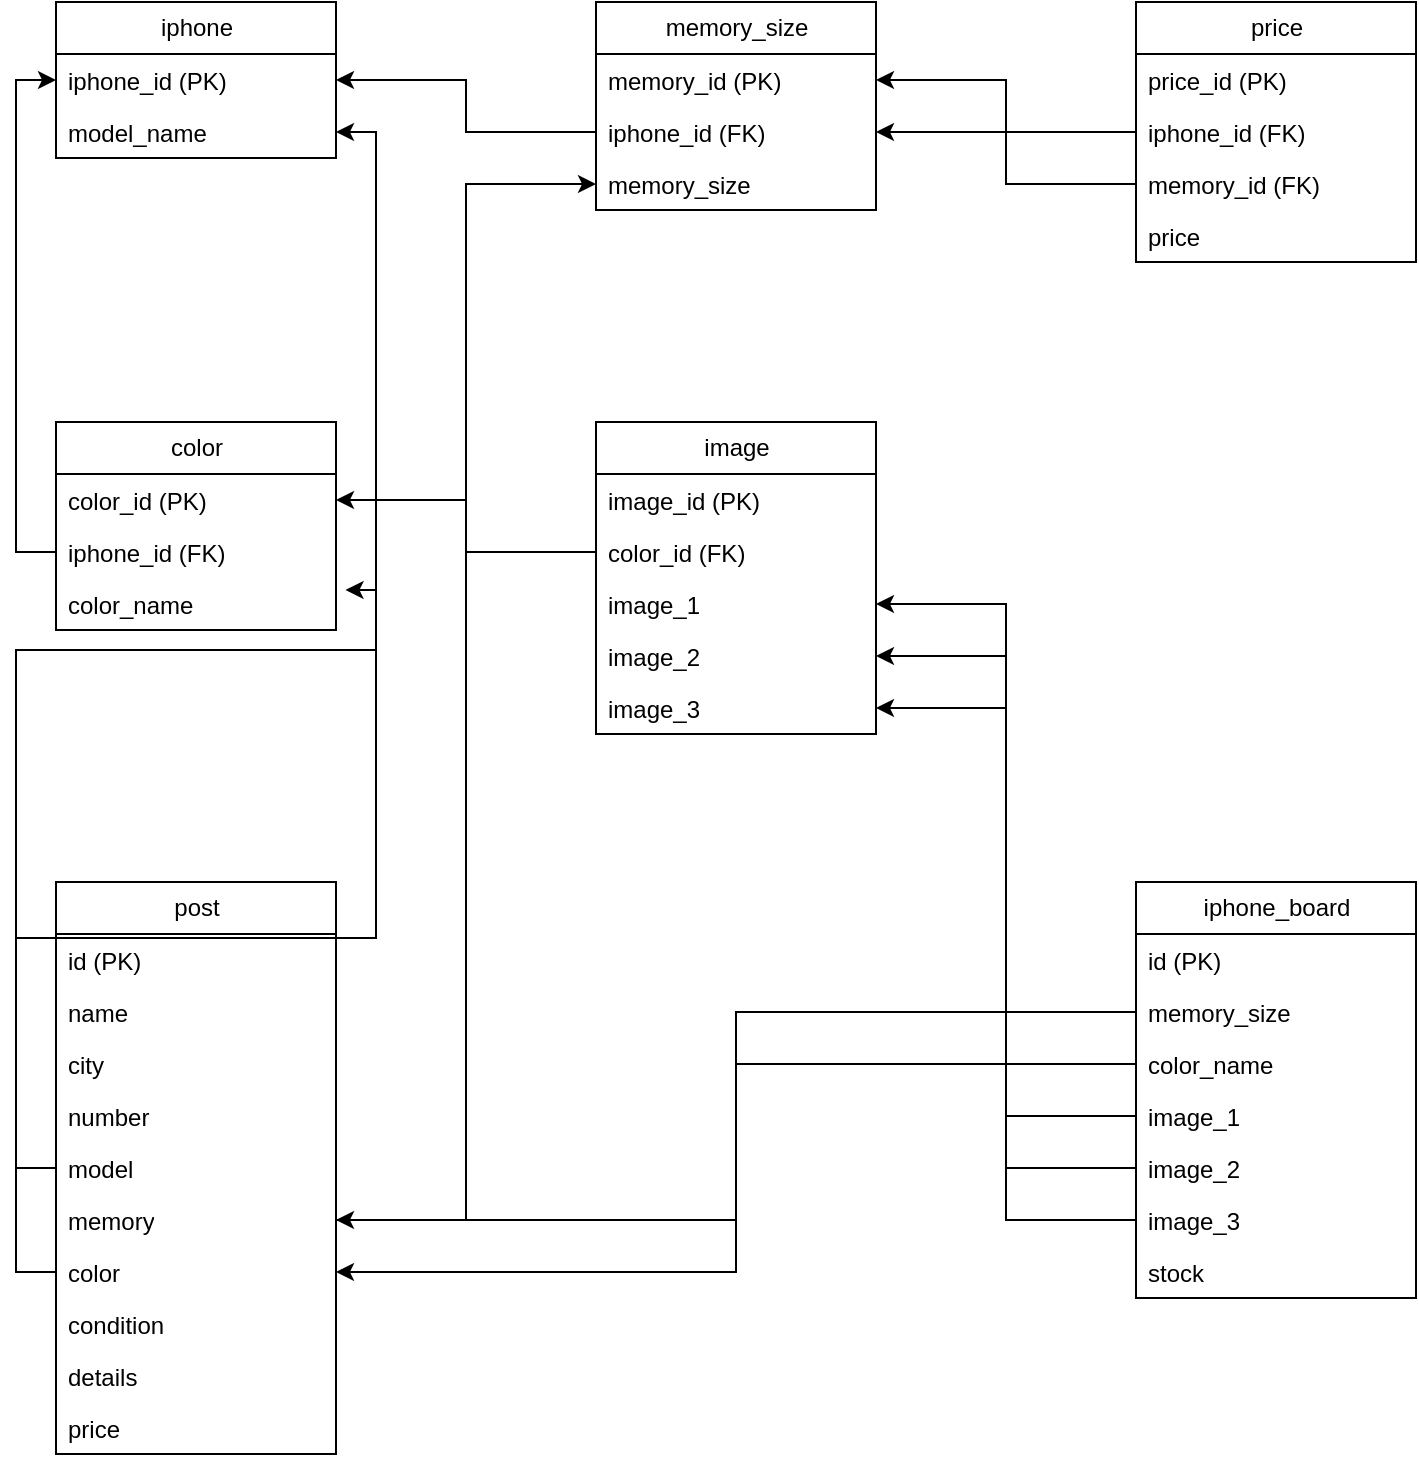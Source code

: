 <mxfile version="24.6.4" type="onedrive">
  <diagram name="Page-1" id="AVx6aSwJYGQ5FoPjKD9d">
    <mxGraphModel grid="1" page="1" gridSize="10" guides="1" tooltips="1" connect="1" arrows="1" fold="1" pageScale="1" pageWidth="850" pageHeight="1100" math="0" shadow="0">
      <root>
        <mxCell id="0" />
        <mxCell id="1" parent="0" />
        <mxCell id="UXkgJVtoOB9ndQbYGF6D-1" value="iphone" style="swimlane;fontStyle=0;childLayout=stackLayout;horizontal=1;startSize=26;fillColor=none;horizontalStack=0;resizeParent=1;resizeParentMax=0;resizeLast=0;collapsible=1;marginBottom=0;html=1;" vertex="1" parent="1">
          <mxGeometry x="100" y="80" width="140" height="78" as="geometry" />
        </mxCell>
        <mxCell id="UXkgJVtoOB9ndQbYGF6D-3" value="iphone_id (PK)" style="text;strokeColor=none;fillColor=none;align=left;verticalAlign=top;spacingLeft=4;spacingRight=4;overflow=hidden;rotatable=0;points=[[0,0.5],[1,0.5]];portConstraint=eastwest;whiteSpace=wrap;html=1;" vertex="1" parent="UXkgJVtoOB9ndQbYGF6D-1">
          <mxGeometry y="26" width="140" height="26" as="geometry" />
        </mxCell>
        <mxCell id="UXkgJVtoOB9ndQbYGF6D-4" value="model_name" style="text;strokeColor=none;fillColor=none;align=left;verticalAlign=top;spacingLeft=4;spacingRight=4;overflow=hidden;rotatable=0;points=[[0,0.5],[1,0.5]];portConstraint=eastwest;whiteSpace=wrap;html=1;" vertex="1" parent="UXkgJVtoOB9ndQbYGF6D-1">
          <mxGeometry y="52" width="140" height="26" as="geometry" />
        </mxCell>
        <mxCell id="UXkgJVtoOB9ndQbYGF6D-5" value="memory_size" style="swimlane;fontStyle=0;childLayout=stackLayout;horizontal=1;startSize=26;fillColor=none;horizontalStack=0;resizeParent=1;resizeParentMax=0;resizeLast=0;collapsible=1;marginBottom=0;html=1;" vertex="1" parent="1">
          <mxGeometry x="370" y="80" width="140" height="104" as="geometry" />
        </mxCell>
        <mxCell id="UXkgJVtoOB9ndQbYGF6D-6" value="memory_id (PK)" style="text;strokeColor=none;fillColor=none;align=left;verticalAlign=top;spacingLeft=4;spacingRight=4;overflow=hidden;rotatable=0;points=[[0,0.5],[1,0.5]];portConstraint=eastwest;whiteSpace=wrap;html=1;" vertex="1" parent="UXkgJVtoOB9ndQbYGF6D-5">
          <mxGeometry y="26" width="140" height="26" as="geometry" />
        </mxCell>
        <mxCell id="UXkgJVtoOB9ndQbYGF6D-7" value="iphone_id (FK)" style="text;strokeColor=none;fillColor=none;align=left;verticalAlign=top;spacingLeft=4;spacingRight=4;overflow=hidden;rotatable=0;points=[[0,0.5],[1,0.5]];portConstraint=eastwest;whiteSpace=wrap;html=1;" vertex="1" parent="UXkgJVtoOB9ndQbYGF6D-5">
          <mxGeometry y="52" width="140" height="26" as="geometry" />
        </mxCell>
        <mxCell id="UXkgJVtoOB9ndQbYGF6D-8" value="memory_size" style="text;strokeColor=none;fillColor=none;align=left;verticalAlign=top;spacingLeft=4;spacingRight=4;overflow=hidden;rotatable=0;points=[[0,0.5],[1,0.5]];portConstraint=eastwest;whiteSpace=wrap;html=1;" vertex="1" parent="UXkgJVtoOB9ndQbYGF6D-5">
          <mxGeometry y="78" width="140" height="26" as="geometry" />
        </mxCell>
        <mxCell id="UXkgJVtoOB9ndQbYGF6D-9" value="price" style="swimlane;fontStyle=0;childLayout=stackLayout;horizontal=1;startSize=26;fillColor=none;horizontalStack=0;resizeParent=1;resizeParentMax=0;resizeLast=0;collapsible=1;marginBottom=0;html=1;" vertex="1" parent="1">
          <mxGeometry x="640" y="80" width="140" height="130" as="geometry" />
        </mxCell>
        <mxCell id="UXkgJVtoOB9ndQbYGF6D-10" value="price_id (PK)" style="text;strokeColor=none;fillColor=none;align=left;verticalAlign=top;spacingLeft=4;spacingRight=4;overflow=hidden;rotatable=0;points=[[0,0.5],[1,0.5]];portConstraint=eastwest;whiteSpace=wrap;html=1;" vertex="1" parent="UXkgJVtoOB9ndQbYGF6D-9">
          <mxGeometry y="26" width="140" height="26" as="geometry" />
        </mxCell>
        <mxCell id="UXkgJVtoOB9ndQbYGF6D-11" value="iphone_id (FK)" style="text;strokeColor=none;fillColor=none;align=left;verticalAlign=top;spacingLeft=4;spacingRight=4;overflow=hidden;rotatable=0;points=[[0,0.5],[1,0.5]];portConstraint=eastwest;whiteSpace=wrap;html=1;" vertex="1" parent="UXkgJVtoOB9ndQbYGF6D-9">
          <mxGeometry y="52" width="140" height="26" as="geometry" />
        </mxCell>
        <mxCell id="UXkgJVtoOB9ndQbYGF6D-12" value="memory_id (FK)" style="text;strokeColor=none;fillColor=none;align=left;verticalAlign=top;spacingLeft=4;spacingRight=4;overflow=hidden;rotatable=0;points=[[0,0.5],[1,0.5]];portConstraint=eastwest;whiteSpace=wrap;html=1;" vertex="1" parent="UXkgJVtoOB9ndQbYGF6D-9">
          <mxGeometry y="78" width="140" height="26" as="geometry" />
        </mxCell>
        <mxCell id="UXkgJVtoOB9ndQbYGF6D-25" value="price" style="text;strokeColor=none;fillColor=none;align=left;verticalAlign=top;spacingLeft=4;spacingRight=4;overflow=hidden;rotatable=0;points=[[0,0.5],[1,0.5]];portConstraint=eastwest;whiteSpace=wrap;html=1;" vertex="1" parent="UXkgJVtoOB9ndQbYGF6D-9">
          <mxGeometry y="104" width="140" height="26" as="geometry" />
        </mxCell>
        <mxCell id="UXkgJVtoOB9ndQbYGF6D-13" value="color" style="swimlane;fontStyle=0;childLayout=stackLayout;horizontal=1;startSize=26;fillColor=none;horizontalStack=0;resizeParent=1;resizeParentMax=0;resizeLast=0;collapsible=1;marginBottom=0;html=1;" vertex="1" parent="1">
          <mxGeometry x="100" y="290" width="140" height="104" as="geometry" />
        </mxCell>
        <mxCell id="UXkgJVtoOB9ndQbYGF6D-14" value="color_id (PK)" style="text;strokeColor=none;fillColor=none;align=left;verticalAlign=top;spacingLeft=4;spacingRight=4;overflow=hidden;rotatable=0;points=[[0,0.5],[1,0.5]];portConstraint=eastwest;whiteSpace=wrap;html=1;" vertex="1" parent="UXkgJVtoOB9ndQbYGF6D-13">
          <mxGeometry y="26" width="140" height="26" as="geometry" />
        </mxCell>
        <mxCell id="UXkgJVtoOB9ndQbYGF6D-15" value="iphone_id (FK)" style="text;strokeColor=none;fillColor=none;align=left;verticalAlign=top;spacingLeft=4;spacingRight=4;overflow=hidden;rotatable=0;points=[[0,0.5],[1,0.5]];portConstraint=eastwest;whiteSpace=wrap;html=1;" vertex="1" parent="UXkgJVtoOB9ndQbYGF6D-13">
          <mxGeometry y="52" width="140" height="26" as="geometry" />
        </mxCell>
        <mxCell id="UXkgJVtoOB9ndQbYGF6D-16" value="color_name" style="text;strokeColor=none;fillColor=none;align=left;verticalAlign=top;spacingLeft=4;spacingRight=4;overflow=hidden;rotatable=0;points=[[0,0.5],[1,0.5]];portConstraint=eastwest;whiteSpace=wrap;html=1;" vertex="1" parent="UXkgJVtoOB9ndQbYGF6D-13">
          <mxGeometry y="78" width="140" height="26" as="geometry" />
        </mxCell>
        <mxCell id="UXkgJVtoOB9ndQbYGF6D-17" value="image" style="swimlane;fontStyle=0;childLayout=stackLayout;horizontal=1;startSize=26;fillColor=none;horizontalStack=0;resizeParent=1;resizeParentMax=0;resizeLast=0;collapsible=1;marginBottom=0;html=1;" vertex="1" parent="1">
          <mxGeometry x="370" y="290" width="140" height="156" as="geometry" />
        </mxCell>
        <mxCell id="UXkgJVtoOB9ndQbYGF6D-18" value="image_id (PK)" style="text;strokeColor=none;fillColor=none;align=left;verticalAlign=top;spacingLeft=4;spacingRight=4;overflow=hidden;rotatable=0;points=[[0,0.5],[1,0.5]];portConstraint=eastwest;whiteSpace=wrap;html=1;" vertex="1" parent="UXkgJVtoOB9ndQbYGF6D-17">
          <mxGeometry y="26" width="140" height="26" as="geometry" />
        </mxCell>
        <mxCell id="UXkgJVtoOB9ndQbYGF6D-19" value="color_id (FK)" style="text;strokeColor=none;fillColor=none;align=left;verticalAlign=top;spacingLeft=4;spacingRight=4;overflow=hidden;rotatable=0;points=[[0,0.5],[1,0.5]];portConstraint=eastwest;whiteSpace=wrap;html=1;" vertex="1" parent="UXkgJVtoOB9ndQbYGF6D-17">
          <mxGeometry y="52" width="140" height="26" as="geometry" />
        </mxCell>
        <mxCell id="UXkgJVtoOB9ndQbYGF6D-26" value="image_1" style="text;strokeColor=none;fillColor=none;align=left;verticalAlign=top;spacingLeft=4;spacingRight=4;overflow=hidden;rotatable=0;points=[[0,0.5],[1,0.5]];portConstraint=eastwest;whiteSpace=wrap;html=1;" vertex="1" parent="UXkgJVtoOB9ndQbYGF6D-17">
          <mxGeometry y="78" width="140" height="26" as="geometry" />
        </mxCell>
        <mxCell id="UXkgJVtoOB9ndQbYGF6D-27" value="image_2" style="text;strokeColor=none;fillColor=none;align=left;verticalAlign=top;spacingLeft=4;spacingRight=4;overflow=hidden;rotatable=0;points=[[0,0.5],[1,0.5]];portConstraint=eastwest;whiteSpace=wrap;html=1;" vertex="1" parent="UXkgJVtoOB9ndQbYGF6D-17">
          <mxGeometry y="104" width="140" height="26" as="geometry" />
        </mxCell>
        <mxCell id="UXkgJVtoOB9ndQbYGF6D-20" value="image_3" style="text;strokeColor=none;fillColor=none;align=left;verticalAlign=top;spacingLeft=4;spacingRight=4;overflow=hidden;rotatable=0;points=[[0,0.5],[1,0.5]];portConstraint=eastwest;whiteSpace=wrap;html=1;" vertex="1" parent="UXkgJVtoOB9ndQbYGF6D-17">
          <mxGeometry y="130" width="140" height="26" as="geometry" />
        </mxCell>
        <mxCell id="UXkgJVtoOB9ndQbYGF6D-21" value="post" style="swimlane;fontStyle=0;childLayout=stackLayout;horizontal=1;startSize=26;fillColor=none;horizontalStack=0;resizeParent=1;resizeParentMax=0;resizeLast=0;collapsible=1;marginBottom=0;html=1;" vertex="1" parent="1">
          <mxGeometry x="100" y="520" width="140" height="286" as="geometry" />
        </mxCell>
        <mxCell id="UXkgJVtoOB9ndQbYGF6D-22" value="id (PK)" style="text;strokeColor=none;fillColor=none;align=left;verticalAlign=top;spacingLeft=4;spacingRight=4;overflow=hidden;rotatable=0;points=[[0,0.5],[1,0.5]];portConstraint=eastwest;whiteSpace=wrap;html=1;" vertex="1" parent="UXkgJVtoOB9ndQbYGF6D-21">
          <mxGeometry y="26" width="140" height="26" as="geometry" />
        </mxCell>
        <mxCell id="UXkgJVtoOB9ndQbYGF6D-23" value="name" style="text;strokeColor=none;fillColor=none;align=left;verticalAlign=top;spacingLeft=4;spacingRight=4;overflow=hidden;rotatable=0;points=[[0,0.5],[1,0.5]];portConstraint=eastwest;whiteSpace=wrap;html=1;" vertex="1" parent="UXkgJVtoOB9ndQbYGF6D-21">
          <mxGeometry y="52" width="140" height="26" as="geometry" />
        </mxCell>
        <mxCell id="UXkgJVtoOB9ndQbYGF6D-24" value="city" style="text;strokeColor=none;fillColor=none;align=left;verticalAlign=top;spacingLeft=4;spacingRight=4;overflow=hidden;rotatable=0;points=[[0,0.5],[1,0.5]];portConstraint=eastwest;whiteSpace=wrap;html=1;" vertex="1" parent="UXkgJVtoOB9ndQbYGF6D-21">
          <mxGeometry y="78" width="140" height="26" as="geometry" />
        </mxCell>
        <mxCell id="UXkgJVtoOB9ndQbYGF6D-28" value="number" style="text;strokeColor=none;fillColor=none;align=left;verticalAlign=top;spacingLeft=4;spacingRight=4;overflow=hidden;rotatable=0;points=[[0,0.5],[1,0.5]];portConstraint=eastwest;whiteSpace=wrap;html=1;" vertex="1" parent="UXkgJVtoOB9ndQbYGF6D-21">
          <mxGeometry y="104" width="140" height="26" as="geometry" />
        </mxCell>
        <mxCell id="UXkgJVtoOB9ndQbYGF6D-29" value="model" style="text;strokeColor=none;fillColor=none;align=left;verticalAlign=top;spacingLeft=4;spacingRight=4;overflow=hidden;rotatable=0;points=[[0,0.5],[1,0.5]];portConstraint=eastwest;whiteSpace=wrap;html=1;" vertex="1" parent="UXkgJVtoOB9ndQbYGF6D-21">
          <mxGeometry y="130" width="140" height="26" as="geometry" />
        </mxCell>
        <mxCell id="UXkgJVtoOB9ndQbYGF6D-32" value="memory" style="text;strokeColor=none;fillColor=none;align=left;verticalAlign=top;spacingLeft=4;spacingRight=4;overflow=hidden;rotatable=0;points=[[0,0.5],[1,0.5]];portConstraint=eastwest;whiteSpace=wrap;html=1;" vertex="1" parent="UXkgJVtoOB9ndQbYGF6D-21">
          <mxGeometry y="156" width="140" height="26" as="geometry" />
        </mxCell>
        <mxCell id="UXkgJVtoOB9ndQbYGF6D-34" value="color" style="text;strokeColor=none;fillColor=none;align=left;verticalAlign=top;spacingLeft=4;spacingRight=4;overflow=hidden;rotatable=0;points=[[0,0.5],[1,0.5]];portConstraint=eastwest;whiteSpace=wrap;html=1;" vertex="1" parent="UXkgJVtoOB9ndQbYGF6D-21">
          <mxGeometry y="182" width="140" height="26" as="geometry" />
        </mxCell>
        <mxCell id="UXkgJVtoOB9ndQbYGF6D-33" value="condition" style="text;strokeColor=none;fillColor=none;align=left;verticalAlign=top;spacingLeft=4;spacingRight=4;overflow=hidden;rotatable=0;points=[[0,0.5],[1,0.5]];portConstraint=eastwest;whiteSpace=wrap;html=1;" vertex="1" parent="UXkgJVtoOB9ndQbYGF6D-21">
          <mxGeometry y="208" width="140" height="26" as="geometry" />
        </mxCell>
        <mxCell id="UXkgJVtoOB9ndQbYGF6D-31" value="details" style="text;strokeColor=none;fillColor=none;align=left;verticalAlign=top;spacingLeft=4;spacingRight=4;overflow=hidden;rotatable=0;points=[[0,0.5],[1,0.5]];portConstraint=eastwest;whiteSpace=wrap;html=1;" vertex="1" parent="UXkgJVtoOB9ndQbYGF6D-21">
          <mxGeometry y="234" width="140" height="26" as="geometry" />
        </mxCell>
        <mxCell id="UXkgJVtoOB9ndQbYGF6D-30" value="price" style="text;strokeColor=none;fillColor=none;align=left;verticalAlign=top;spacingLeft=4;spacingRight=4;overflow=hidden;rotatable=0;points=[[0,0.5],[1,0.5]];portConstraint=eastwest;whiteSpace=wrap;html=1;" vertex="1" parent="UXkgJVtoOB9ndQbYGF6D-21">
          <mxGeometry y="260" width="140" height="26" as="geometry" />
        </mxCell>
        <mxCell id="UXkgJVtoOB9ndQbYGF6D-35" value="iphone_board" style="swimlane;fontStyle=0;childLayout=stackLayout;horizontal=1;startSize=26;fillColor=none;horizontalStack=0;resizeParent=1;resizeParentMax=0;resizeLast=0;collapsible=1;marginBottom=0;html=1;" vertex="1" parent="1">
          <mxGeometry x="640" y="520" width="140" height="208" as="geometry" />
        </mxCell>
        <mxCell id="UXkgJVtoOB9ndQbYGF6D-37" value="id (PK)" style="text;strokeColor=none;fillColor=none;align=left;verticalAlign=top;spacingLeft=4;spacingRight=4;overflow=hidden;rotatable=0;points=[[0,0.5],[1,0.5]];portConstraint=eastwest;whiteSpace=wrap;html=1;" vertex="1" parent="UXkgJVtoOB9ndQbYGF6D-35">
          <mxGeometry y="26" width="140" height="26" as="geometry" />
        </mxCell>
        <mxCell id="UXkgJVtoOB9ndQbYGF6D-36" value="memory_size" style="text;strokeColor=none;fillColor=none;align=left;verticalAlign=top;spacingLeft=4;spacingRight=4;overflow=hidden;rotatable=0;points=[[0,0.5],[1,0.5]];portConstraint=eastwest;whiteSpace=wrap;html=1;" vertex="1" parent="UXkgJVtoOB9ndQbYGF6D-35">
          <mxGeometry y="52" width="140" height="26" as="geometry" />
        </mxCell>
        <mxCell id="UXkgJVtoOB9ndQbYGF6D-38" value="color_name" style="text;strokeColor=none;fillColor=none;align=left;verticalAlign=top;spacingLeft=4;spacingRight=4;overflow=hidden;rotatable=0;points=[[0,0.5],[1,0.5]];portConstraint=eastwest;whiteSpace=wrap;html=1;" vertex="1" parent="UXkgJVtoOB9ndQbYGF6D-35">
          <mxGeometry y="78" width="140" height="26" as="geometry" />
        </mxCell>
        <mxCell id="UXkgJVtoOB9ndQbYGF6D-39" value="image_1" style="text;strokeColor=none;fillColor=none;align=left;verticalAlign=top;spacingLeft=4;spacingRight=4;overflow=hidden;rotatable=0;points=[[0,0.5],[1,0.5]];portConstraint=eastwest;whiteSpace=wrap;html=1;" vertex="1" parent="UXkgJVtoOB9ndQbYGF6D-35">
          <mxGeometry y="104" width="140" height="26" as="geometry" />
        </mxCell>
        <mxCell id="UXkgJVtoOB9ndQbYGF6D-40" value="image_2" style="text;strokeColor=none;fillColor=none;align=left;verticalAlign=top;spacingLeft=4;spacingRight=4;overflow=hidden;rotatable=0;points=[[0,0.5],[1,0.5]];portConstraint=eastwest;whiteSpace=wrap;html=1;" vertex="1" parent="UXkgJVtoOB9ndQbYGF6D-35">
          <mxGeometry y="130" width="140" height="26" as="geometry" />
        </mxCell>
        <mxCell id="UXkgJVtoOB9ndQbYGF6D-41" value="image_3" style="text;strokeColor=none;fillColor=none;align=left;verticalAlign=top;spacingLeft=4;spacingRight=4;overflow=hidden;rotatable=0;points=[[0,0.5],[1,0.5]];portConstraint=eastwest;whiteSpace=wrap;html=1;" vertex="1" parent="UXkgJVtoOB9ndQbYGF6D-35">
          <mxGeometry y="156" width="140" height="26" as="geometry" />
        </mxCell>
        <mxCell id="UXkgJVtoOB9ndQbYGF6D-42" value="stock" style="text;strokeColor=none;fillColor=none;align=left;verticalAlign=top;spacingLeft=4;spacingRight=4;overflow=hidden;rotatable=0;points=[[0,0.5],[1,0.5]];portConstraint=eastwest;whiteSpace=wrap;html=1;" vertex="1" parent="UXkgJVtoOB9ndQbYGF6D-35">
          <mxGeometry y="182" width="140" height="26" as="geometry" />
        </mxCell>
        <mxCell id="UXkgJVtoOB9ndQbYGF6D-43" style="edgeStyle=orthogonalEdgeStyle;rounded=0;orthogonalLoop=1;jettySize=auto;html=1;exitX=0;exitY=0.5;exitDx=0;exitDy=0;entryX=1;entryY=0.5;entryDx=0;entryDy=0;" edge="1" parent="1" source="UXkgJVtoOB9ndQbYGF6D-7" target="UXkgJVtoOB9ndQbYGF6D-3">
          <mxGeometry relative="1" as="geometry" />
        </mxCell>
        <mxCell id="UXkgJVtoOB9ndQbYGF6D-44" style="edgeStyle=orthogonalEdgeStyle;rounded=0;orthogonalLoop=1;jettySize=auto;html=1;exitX=0;exitY=0.5;exitDx=0;exitDy=0;entryX=1;entryY=0.5;entryDx=0;entryDy=0;" edge="1" parent="1" source="UXkgJVtoOB9ndQbYGF6D-11" target="UXkgJVtoOB9ndQbYGF6D-7">
          <mxGeometry relative="1" as="geometry" />
        </mxCell>
        <mxCell id="UXkgJVtoOB9ndQbYGF6D-45" style="edgeStyle=orthogonalEdgeStyle;rounded=0;orthogonalLoop=1;jettySize=auto;html=1;exitX=0;exitY=0.5;exitDx=0;exitDy=0;entryX=1;entryY=0.5;entryDx=0;entryDy=0;" edge="1" parent="1" source="UXkgJVtoOB9ndQbYGF6D-12" target="UXkgJVtoOB9ndQbYGF6D-6">
          <mxGeometry relative="1" as="geometry" />
        </mxCell>
        <mxCell id="UXkgJVtoOB9ndQbYGF6D-46" style="edgeStyle=orthogonalEdgeStyle;rounded=0;orthogonalLoop=1;jettySize=auto;html=1;exitX=0;exitY=0.5;exitDx=0;exitDy=0;entryX=0;entryY=0.5;entryDx=0;entryDy=0;" edge="1" parent="1" source="UXkgJVtoOB9ndQbYGF6D-15" target="UXkgJVtoOB9ndQbYGF6D-3">
          <mxGeometry relative="1" as="geometry" />
        </mxCell>
        <mxCell id="UXkgJVtoOB9ndQbYGF6D-47" style="edgeStyle=orthogonalEdgeStyle;rounded=0;orthogonalLoop=1;jettySize=auto;html=1;exitX=0;exitY=0.5;exitDx=0;exitDy=0;entryX=1;entryY=0.5;entryDx=0;entryDy=0;" edge="1" parent="1" source="UXkgJVtoOB9ndQbYGF6D-19" target="UXkgJVtoOB9ndQbYGF6D-14">
          <mxGeometry relative="1" as="geometry" />
        </mxCell>
        <mxCell id="UXkgJVtoOB9ndQbYGF6D-48" style="edgeStyle=orthogonalEdgeStyle;rounded=0;orthogonalLoop=1;jettySize=auto;html=1;entryX=1;entryY=0.5;entryDx=0;entryDy=0;" edge="1" parent="1" source="UXkgJVtoOB9ndQbYGF6D-29" target="UXkgJVtoOB9ndQbYGF6D-4">
          <mxGeometry relative="1" as="geometry" />
        </mxCell>
        <mxCell id="UXkgJVtoOB9ndQbYGF6D-49" style="edgeStyle=orthogonalEdgeStyle;rounded=0;orthogonalLoop=1;jettySize=auto;html=1;entryX=0;entryY=0.5;entryDx=0;entryDy=0;" edge="1" parent="1" source="UXkgJVtoOB9ndQbYGF6D-32" target="UXkgJVtoOB9ndQbYGF6D-8">
          <mxGeometry relative="1" as="geometry" />
        </mxCell>
        <mxCell id="UXkgJVtoOB9ndQbYGF6D-51" style="edgeStyle=orthogonalEdgeStyle;rounded=0;orthogonalLoop=1;jettySize=auto;html=1;entryX=1.034;entryY=0.231;entryDx=0;entryDy=0;entryPerimeter=0;" edge="1" parent="1" source="UXkgJVtoOB9ndQbYGF6D-34" target="UXkgJVtoOB9ndQbYGF6D-16">
          <mxGeometry relative="1" as="geometry" />
        </mxCell>
        <mxCell id="UXkgJVtoOB9ndQbYGF6D-52" style="edgeStyle=orthogonalEdgeStyle;rounded=0;orthogonalLoop=1;jettySize=auto;html=1;" edge="1" parent="1" source="UXkgJVtoOB9ndQbYGF6D-36" target="UXkgJVtoOB9ndQbYGF6D-32">
          <mxGeometry relative="1" as="geometry" />
        </mxCell>
        <mxCell id="UXkgJVtoOB9ndQbYGF6D-53" style="edgeStyle=orthogonalEdgeStyle;rounded=0;orthogonalLoop=1;jettySize=auto;html=1;" edge="1" parent="1" source="UXkgJVtoOB9ndQbYGF6D-38" target="UXkgJVtoOB9ndQbYGF6D-34">
          <mxGeometry relative="1" as="geometry" />
        </mxCell>
        <mxCell id="UXkgJVtoOB9ndQbYGF6D-54" style="edgeStyle=orthogonalEdgeStyle;rounded=0;orthogonalLoop=1;jettySize=auto;html=1;entryX=1;entryY=0.5;entryDx=0;entryDy=0;" edge="1" parent="1" source="UXkgJVtoOB9ndQbYGF6D-39" target="UXkgJVtoOB9ndQbYGF6D-26">
          <mxGeometry relative="1" as="geometry" />
        </mxCell>
        <mxCell id="UXkgJVtoOB9ndQbYGF6D-55" style="edgeStyle=orthogonalEdgeStyle;rounded=0;orthogonalLoop=1;jettySize=auto;html=1;entryX=1;entryY=0.5;entryDx=0;entryDy=0;" edge="1" parent="1" source="UXkgJVtoOB9ndQbYGF6D-40" target="UXkgJVtoOB9ndQbYGF6D-27">
          <mxGeometry relative="1" as="geometry" />
        </mxCell>
        <mxCell id="UXkgJVtoOB9ndQbYGF6D-56" style="edgeStyle=orthogonalEdgeStyle;rounded=0;orthogonalLoop=1;jettySize=auto;html=1;entryX=1;entryY=0.5;entryDx=0;entryDy=0;" edge="1" parent="1" source="UXkgJVtoOB9ndQbYGF6D-41" target="UXkgJVtoOB9ndQbYGF6D-20">
          <mxGeometry relative="1" as="geometry" />
        </mxCell>
      </root>
    </mxGraphModel>
  </diagram>
</mxfile>
